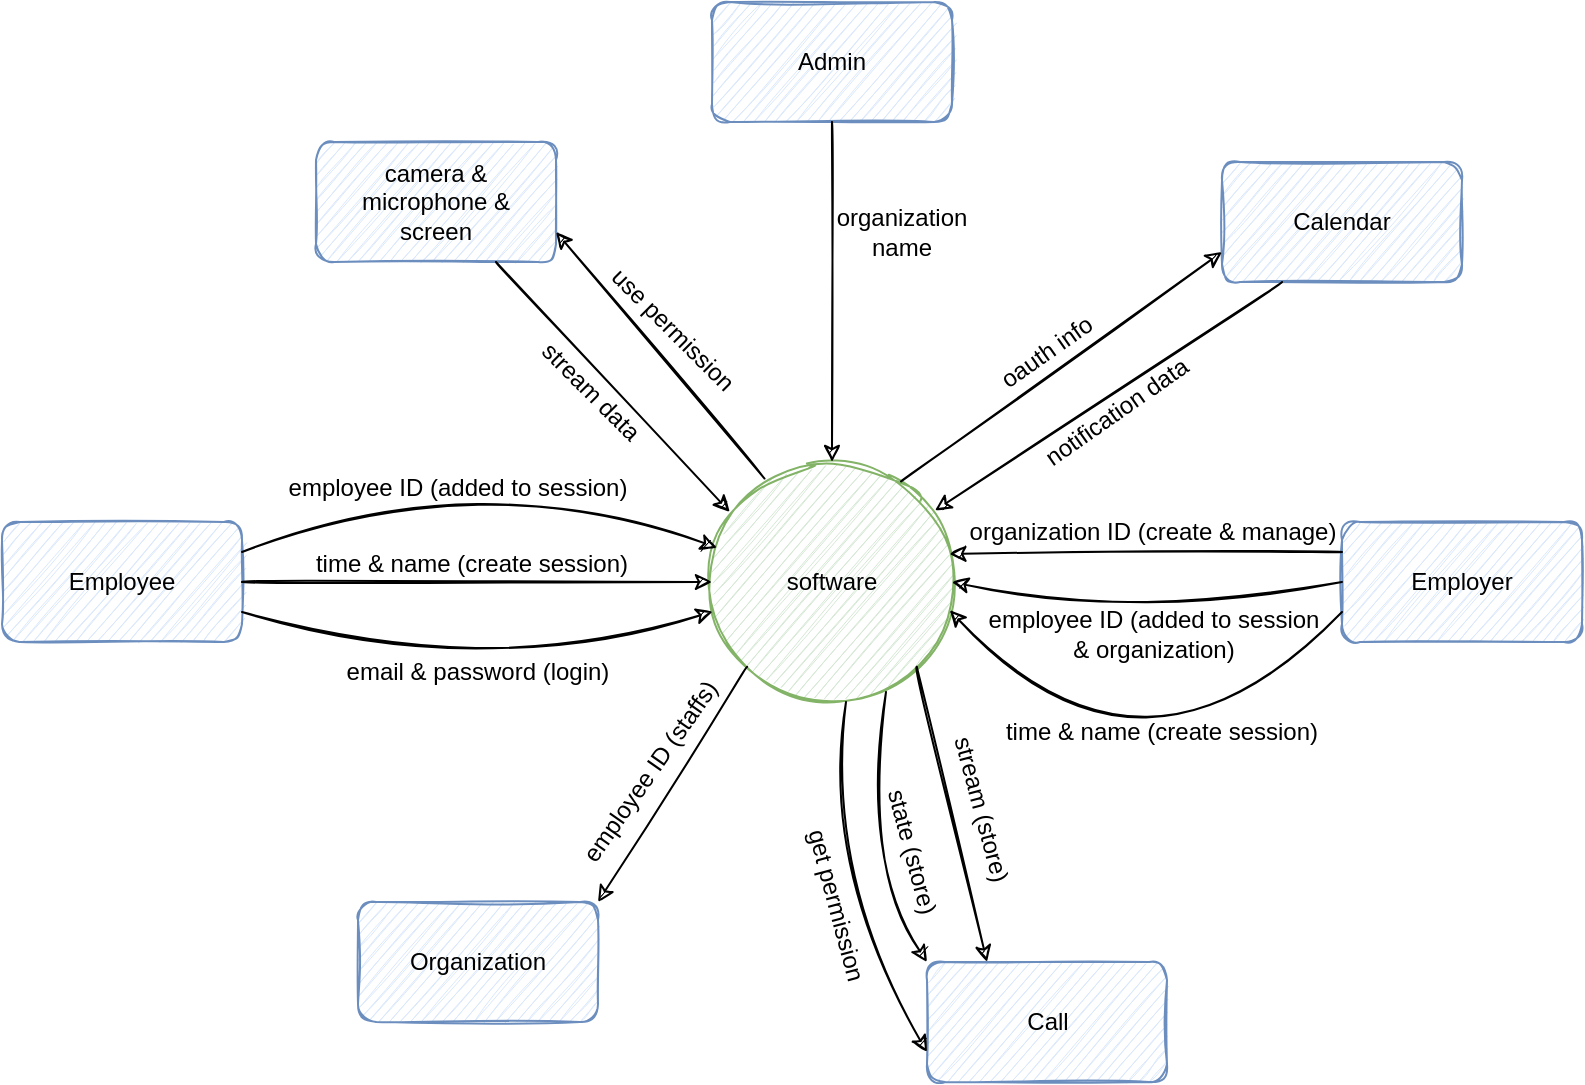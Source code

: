 <mxfile version="18.1.3" type="device"><diagram id="YySows1aSzzeRT33lZb8" name="Page-1"><mxGraphModel dx="1354" dy="1830" grid="1" gridSize="10" guides="1" tooltips="1" connect="1" arrows="1" fold="1" page="1" pageScale="1" pageWidth="850" pageHeight="1100" math="0" shadow="0"><root><mxCell id="0"/><mxCell id="1" parent="0"/><mxCell id="kUDlVowtm5K8os70cwyw-1" value="Admin" style="rounded=1;whiteSpace=wrap;html=1;sketch=1;fillColor=#dae8fc;strokeColor=#6c8ebf;" parent="1" vertex="1"><mxGeometry x="365" y="-30" width="120" height="60" as="geometry"/></mxCell><mxCell id="kUDlVowtm5K8os70cwyw-2" value="Employee" style="rounded=1;whiteSpace=wrap;html=1;sketch=1;fillColor=#dae8fc;strokeColor=#6c8ebf;" parent="1" vertex="1"><mxGeometry x="10" y="230" width="120" height="60" as="geometry"/></mxCell><mxCell id="kUDlVowtm5K8os70cwyw-3" value="Employer" style="rounded=1;whiteSpace=wrap;html=1;sketch=1;fillColor=#dae8fc;strokeColor=#6c8ebf;" parent="1" vertex="1"><mxGeometry x="680" y="230" width="120" height="60" as="geometry"/></mxCell><mxCell id="kUDlVowtm5K8os70cwyw-4" value="Organization" style="rounded=1;whiteSpace=wrap;html=1;sketch=1;fillColor=#dae8fc;strokeColor=#6c8ebf;" parent="1" vertex="1"><mxGeometry x="188" y="420" width="120" height="60" as="geometry"/></mxCell><mxCell id="kUDlVowtm5K8os70cwyw-5" value="Calendar" style="rounded=1;whiteSpace=wrap;html=1;sketch=1;fillColor=#dae8fc;strokeColor=#6c8ebf;" parent="1" vertex="1"><mxGeometry x="620" y="50" width="120" height="60" as="geometry"/></mxCell><mxCell id="kUDlVowtm5K8os70cwyw-26" value="Call" style="rounded=1;whiteSpace=wrap;html=1;sketch=1;fillColor=#dae8fc;strokeColor=#6c8ebf;" parent="1" vertex="1"><mxGeometry x="472.5" y="450" width="120" height="60" as="geometry"/></mxCell><mxCell id="kUDlVowtm5K8os70cwyw-85" value="camera &amp;amp; &lt;br&gt;microphone &amp;amp;&lt;br&gt;screen" style="rounded=1;whiteSpace=wrap;html=1;sketch=1;fillColor=#dae8fc;strokeColor=#6c8ebf;" parent="1" vertex="1"><mxGeometry x="167" y="40" width="120" height="60" as="geometry"/></mxCell><mxCell id="5Da2QUAyQpEJUtc811in-1" value="software" style="ellipse;whiteSpace=wrap;html=1;aspect=fixed;rounded=1;sketch=1;fillColor=#d5e8d4;strokeColor=#82b366;" parent="1" vertex="1"><mxGeometry x="365" y="200" width="120" height="120" as="geometry"/></mxCell><mxCell id="5Da2QUAyQpEJUtc811in-2" value="" style="endArrow=classic;html=1;rounded=1;exitX=0.25;exitY=1;exitDx=0;exitDy=0;entryX=0.929;entryY=0.202;entryDx=0;entryDy=0;entryPerimeter=0;sketch=1;curved=1;" parent="1" source="kUDlVowtm5K8os70cwyw-5" target="5Da2QUAyQpEJUtc811in-1" edge="1"><mxGeometry width="50" height="50" relative="1" as="geometry"><mxPoint x="385" y="350" as="sourcePoint"/><mxPoint x="435" y="300" as="targetPoint"/></mxGeometry></mxCell><mxCell id="5Da2QUAyQpEJUtc811in-3" value="notification data" style="text;html=1;strokeColor=none;fillColor=none;align=center;verticalAlign=middle;whiteSpace=wrap;rounded=1;rotation=-35;sketch=1;" parent="1" vertex="1"><mxGeometry x="520" y="160" width="95" height="30" as="geometry"/></mxCell><mxCell id="5Da2QUAyQpEJUtc811in-4" value="" style="endArrow=classic;html=1;rounded=1;exitX=0.75;exitY=1;exitDx=0;exitDy=0;entryX=0.074;entryY=0.208;entryDx=0;entryDy=0;entryPerimeter=0;sketch=1;curved=1;" parent="1" source="kUDlVowtm5K8os70cwyw-85" target="5Da2QUAyQpEJUtc811in-1" edge="1"><mxGeometry width="50" height="50" relative="1" as="geometry"><mxPoint x="565.0" y="130.0" as="sourcePoint"/><mxPoint x="477.426" y="227.574" as="targetPoint"/></mxGeometry></mxCell><mxCell id="5Da2QUAyQpEJUtc811in-5" value="stream data" style="text;html=1;strokeColor=none;fillColor=none;align=center;verticalAlign=middle;whiteSpace=wrap;rounded=1;rotation=45;sketch=1;" parent="1" vertex="1"><mxGeometry x="262" y="150" width="85" height="30" as="geometry"/></mxCell><mxCell id="5Da2QUAyQpEJUtc811in-7" value="" style="endArrow=classic;html=1;rounded=1;exitX=0.5;exitY=1;exitDx=0;exitDy=0;entryX=0.5;entryY=0;entryDx=0;entryDy=0;sketch=1;curved=1;" parent="1" source="kUDlVowtm5K8os70cwyw-1" target="5Da2QUAyQpEJUtc811in-1" edge="1"><mxGeometry width="50" height="50" relative="1" as="geometry"><mxPoint x="285" y="130.0" as="sourcePoint"/><mxPoint x="392.574" y="227.574" as="targetPoint"/></mxGeometry></mxCell><mxCell id="5Da2QUAyQpEJUtc811in-8" value="organization name" style="text;html=1;strokeColor=none;fillColor=none;align=center;verticalAlign=middle;whiteSpace=wrap;rounded=1;sketch=1;" parent="1" vertex="1"><mxGeometry x="430" y="70" width="60" height="30" as="geometry"/></mxCell><mxCell id="5Da2QUAyQpEJUtc811in-14" value="" style="endArrow=classic;html=1;rounded=1;exitX=1;exitY=0.75;exitDx=0;exitDy=0;entryX=0.003;entryY=0.623;entryDx=0;entryDy=0;entryPerimeter=0;sketch=1;curved=1;" parent="1" source="kUDlVowtm5K8os70cwyw-2" target="5Da2QUAyQpEJUtc811in-1" edge="1"><mxGeometry width="50" height="50" relative="1" as="geometry"><mxPoint x="372.72" y="255.6" as="sourcePoint"/><mxPoint x="285" y="265" as="targetPoint"/><Array as="points"><mxPoint x="250" y="310"/></Array></mxGeometry></mxCell><mxCell id="5Da2QUAyQpEJUtc811in-17" value="" style="endArrow=classic;html=1;rounded=1;exitX=0;exitY=0.75;exitDx=0;exitDy=0;entryX=0.991;entryY=0.617;entryDx=0;entryDy=0;entryPerimeter=0;sketch=1;curved=1;" parent="1" source="kUDlVowtm5K8os70cwyw-3" target="5Da2QUAyQpEJUtc811in-1" edge="1"><mxGeometry width="50" height="50" relative="1" as="geometry"><mxPoint x="374.88" y="255.48" as="sourcePoint"/><mxPoint x="285.0" y="255" as="targetPoint"/><Array as="points"><mxPoint x="580" y="380"/></Array></mxGeometry></mxCell><mxCell id="5Da2QUAyQpEJUtc811in-18" value="email &amp;amp; password (login)" style="text;html=1;strokeColor=none;fillColor=none;align=center;verticalAlign=middle;whiteSpace=wrap;rounded=1;sketch=1;" parent="1" vertex="1"><mxGeometry x="168" y="290" width="160" height="30" as="geometry"/></mxCell><mxCell id="5Da2QUAyQpEJUtc811in-19" value="" style="endArrow=classic;html=1;rounded=1;exitX=1;exitY=1;exitDx=0;exitDy=0;entryX=0.25;entryY=0;entryDx=0;entryDy=0;sketch=1;curved=1;" parent="1" source="5Da2QUAyQpEJUtc811in-1" target="kUDlVowtm5K8os70cwyw-26" edge="1"><mxGeometry width="50" height="50" relative="1" as="geometry"><mxPoint x="445" y="310" as="sourcePoint"/><mxPoint x="495" y="260" as="targetPoint"/></mxGeometry></mxCell><mxCell id="5Da2QUAyQpEJUtc811in-20" value="" style="endArrow=classic;html=1;rounded=1;exitX=0;exitY=1;exitDx=0;exitDy=0;entryX=1;entryY=0;entryDx=0;entryDy=0;sketch=1;curved=1;" parent="1" source="5Da2QUAyQpEJUtc811in-1" target="kUDlVowtm5K8os70cwyw-4" edge="1"><mxGeometry width="50" height="50" relative="1" as="geometry"><mxPoint x="477.426" y="312.426" as="sourcePoint"/><mxPoint x="545" y="340" as="targetPoint"/></mxGeometry></mxCell><mxCell id="5Da2QUAyQpEJUtc811in-21" value="stream (store)" style="text;html=1;strokeColor=none;fillColor=none;align=center;verticalAlign=middle;whiteSpace=wrap;rounded=1;sketch=1;rotation=75;" parent="1" vertex="1"><mxGeometry x="460" y="358.66" width="80" height="30" as="geometry"/></mxCell><mxCell id="5Da2QUAyQpEJUtc811in-22" value="employee ID (staffs)" style="text;html=1;strokeColor=none;fillColor=none;align=center;verticalAlign=middle;whiteSpace=wrap;rounded=1;sketch=1;rotation=-55;" parent="1" vertex="1"><mxGeometry x="271.61" y="340" width="125" height="30" as="geometry"/></mxCell><mxCell id="jZJdx8C_d9OSEBT-5LKm-1" value="" style="endArrow=classic;html=1;rounded=1;exitX=0.788;exitY=0.081;exitDx=0;exitDy=0;entryX=0;entryY=0.75;entryDx=0;entryDy=0;exitPerimeter=0;sketch=1;curved=1;" edge="1" parent="1" source="5Da2QUAyQpEJUtc811in-1" target="kUDlVowtm5K8os70cwyw-5"><mxGeometry width="50" height="50" relative="1" as="geometry"><mxPoint x="494.88" y="255.96" as="sourcePoint"/><mxPoint x="585" y="255" as="targetPoint"/></mxGeometry></mxCell><mxCell id="jZJdx8C_d9OSEBT-5LKm-2" value="oauth info" style="text;html=1;strokeColor=none;fillColor=none;align=center;verticalAlign=middle;whiteSpace=wrap;rounded=1;rotation=-35;sketch=1;" vertex="1" parent="1"><mxGeometry x="485" y="130" width="95" height="30" as="geometry"/></mxCell><mxCell id="jZJdx8C_d9OSEBT-5LKm-3" value="" style="endArrow=classic;html=1;rounded=1;exitX=0.219;exitY=0.069;exitDx=0;exitDy=0;entryX=1;entryY=0.75;entryDx=0;entryDy=0;exitPerimeter=0;sketch=1;curved=1;" edge="1" parent="1" source="5Da2QUAyQpEJUtc811in-1" target="kUDlVowtm5K8os70cwyw-85"><mxGeometry width="50" height="50" relative="1" as="geometry"><mxPoint x="374.88" y="255.48" as="sourcePoint"/><mxPoint x="285" y="255" as="targetPoint"/></mxGeometry></mxCell><mxCell id="jZJdx8C_d9OSEBT-5LKm-4" value="use permission" style="text;html=1;strokeColor=none;fillColor=none;align=center;verticalAlign=middle;whiteSpace=wrap;rounded=1;rotation=45;sketch=1;" vertex="1" parent="1"><mxGeometry x="303" y="119" width="85" height="30" as="geometry"/></mxCell><mxCell id="jZJdx8C_d9OSEBT-5LKm-5" value="" style="endArrow=classic;html=1;rounded=1;exitX=1;exitY=0.5;exitDx=0;exitDy=0;entryX=0;entryY=0.5;entryDx=0;entryDy=0;sketch=1;curved=1;" edge="1" parent="1" source="kUDlVowtm5K8os70cwyw-2" target="5Da2QUAyQpEJUtc811in-1"><mxGeometry width="50" height="50" relative="1" as="geometry"><mxPoint x="140" y="285" as="sourcePoint"/><mxPoint x="375.36" y="284.76" as="targetPoint"/></mxGeometry></mxCell><mxCell id="jZJdx8C_d9OSEBT-5LKm-7" value="time &amp;amp; name (create session)" style="text;html=1;strokeColor=none;fillColor=none;align=center;verticalAlign=middle;whiteSpace=wrap;rounded=1;sketch=1;" vertex="1" parent="1"><mxGeometry x="165" y="236" width="160" height="30" as="geometry"/></mxCell><mxCell id="jZJdx8C_d9OSEBT-5LKm-8" value="" style="endArrow=classic;html=1;rounded=1;exitX=1;exitY=0.25;exitDx=0;exitDy=0;entryX=0.021;entryY=0.357;entryDx=0;entryDy=0;sketch=1;curved=1;entryPerimeter=0;" edge="1" parent="1" source="kUDlVowtm5K8os70cwyw-2" target="5Da2QUAyQpEJUtc811in-1"><mxGeometry width="50" height="50" relative="1" as="geometry"><mxPoint x="140" y="270" as="sourcePoint"/><mxPoint x="375" y="270" as="targetPoint"/><Array as="points"><mxPoint x="250" y="200"/></Array></mxGeometry></mxCell><mxCell id="jZJdx8C_d9OSEBT-5LKm-10" value="employee ID (added to session)" style="text;html=1;strokeColor=none;fillColor=none;align=center;verticalAlign=middle;whiteSpace=wrap;rounded=1;sketch=1;" vertex="1" parent="1"><mxGeometry x="150" y="198" width="176" height="30" as="geometry"/></mxCell><mxCell id="jZJdx8C_d9OSEBT-5LKm-12" value="" style="endArrow=classic;html=1;rounded=1;exitX=0;exitY=0.5;exitDx=0;exitDy=0;entryX=1;entryY=0.5;entryDx=0;entryDy=0;sketch=1;curved=1;" edge="1" parent="1" source="kUDlVowtm5K8os70cwyw-3" target="5Da2QUAyQpEJUtc811in-1"><mxGeometry width="50" height="50" relative="1" as="geometry"><mxPoint x="690" y="285" as="sourcePoint"/><mxPoint x="493.92" y="284.04" as="targetPoint"/><Array as="points"><mxPoint x="580" y="280"/></Array></mxGeometry></mxCell><mxCell id="jZJdx8C_d9OSEBT-5LKm-13" value="" style="endArrow=classic;html=1;rounded=1;exitX=0;exitY=0.25;exitDx=0;exitDy=0;entryX=0.989;entryY=0.383;entryDx=0;entryDy=0;sketch=1;curved=1;entryPerimeter=0;" edge="1" parent="1" source="kUDlVowtm5K8os70cwyw-3" target="5Da2QUAyQpEJUtc811in-1"><mxGeometry width="50" height="50" relative="1" as="geometry"><mxPoint x="690" y="270" as="sourcePoint"/><mxPoint x="495" y="270" as="targetPoint"/></mxGeometry></mxCell><mxCell id="jZJdx8C_d9OSEBT-5LKm-15" value="organization ID (create &amp;amp; manage)" style="text;html=1;strokeColor=none;fillColor=none;align=center;verticalAlign=middle;whiteSpace=wrap;rounded=1;sketch=1;" vertex="1" parent="1"><mxGeometry x="492" y="220" width="187" height="30" as="geometry"/></mxCell><mxCell id="jZJdx8C_d9OSEBT-5LKm-16" value="employee ID (added to session &amp;amp; organization)" style="text;html=1;strokeColor=none;fillColor=none;align=center;verticalAlign=middle;whiteSpace=wrap;rounded=1;sketch=1;" vertex="1" parent="1"><mxGeometry x="497.5" y="271" width="176" height="30" as="geometry"/></mxCell><mxCell id="jZJdx8C_d9OSEBT-5LKm-17" value="time &amp;amp; name (create session)" style="text;html=1;strokeColor=none;fillColor=none;align=center;verticalAlign=middle;whiteSpace=wrap;rounded=1;sketch=1;" vertex="1" parent="1"><mxGeometry x="510" y="320" width="160" height="30" as="geometry"/></mxCell><mxCell id="jZJdx8C_d9OSEBT-5LKm-18" value="" style="endArrow=classic;html=1;rounded=1;exitX=0.725;exitY=0.958;exitDx=0;exitDy=0;entryX=0;entryY=0;entryDx=0;entryDy=0;sketch=1;curved=1;exitPerimeter=0;" edge="1" parent="1" source="5Da2QUAyQpEJUtc811in-1" target="kUDlVowtm5K8os70cwyw-26"><mxGeometry width="50" height="50" relative="1" as="geometry"><mxPoint x="477.426" y="312.426" as="sourcePoint"/><mxPoint x="540" y="440" as="targetPoint"/><Array as="points"><mxPoint x="440" y="400"/></Array></mxGeometry></mxCell><mxCell id="jZJdx8C_d9OSEBT-5LKm-19" value="state (store)" style="text;html=1;strokeColor=none;fillColor=none;align=center;verticalAlign=middle;whiteSpace=wrap;rounded=1;sketch=1;rotation=75;" vertex="1" parent="1"><mxGeometry x="425" y="380" width="80" height="30" as="geometry"/></mxCell><mxCell id="jZJdx8C_d9OSEBT-5LKm-20" value="" style="endArrow=classic;html=1;rounded=1;exitX=0.725;exitY=0.958;exitDx=0;exitDy=0;entryX=0;entryY=0.75;entryDx=0;entryDy=0;sketch=1;curved=1;exitPerimeter=0;" edge="1" parent="1" target="kUDlVowtm5K8os70cwyw-26"><mxGeometry width="50" height="50" relative="1" as="geometry"><mxPoint x="432" y="320.0" as="sourcePoint"/><mxPoint x="452.5" y="485.04" as="targetPoint"/><Array as="points"><mxPoint x="420" y="405.04"/></Array></mxGeometry></mxCell><mxCell id="jZJdx8C_d9OSEBT-5LKm-22" value="get permission" style="text;html=1;strokeColor=none;fillColor=none;align=center;verticalAlign=middle;whiteSpace=wrap;rounded=1;sketch=1;rotation=75;" vertex="1" parent="1"><mxGeometry x="379.44" y="407.24" width="95" height="30" as="geometry"/></mxCell></root></mxGraphModel></diagram></mxfile>